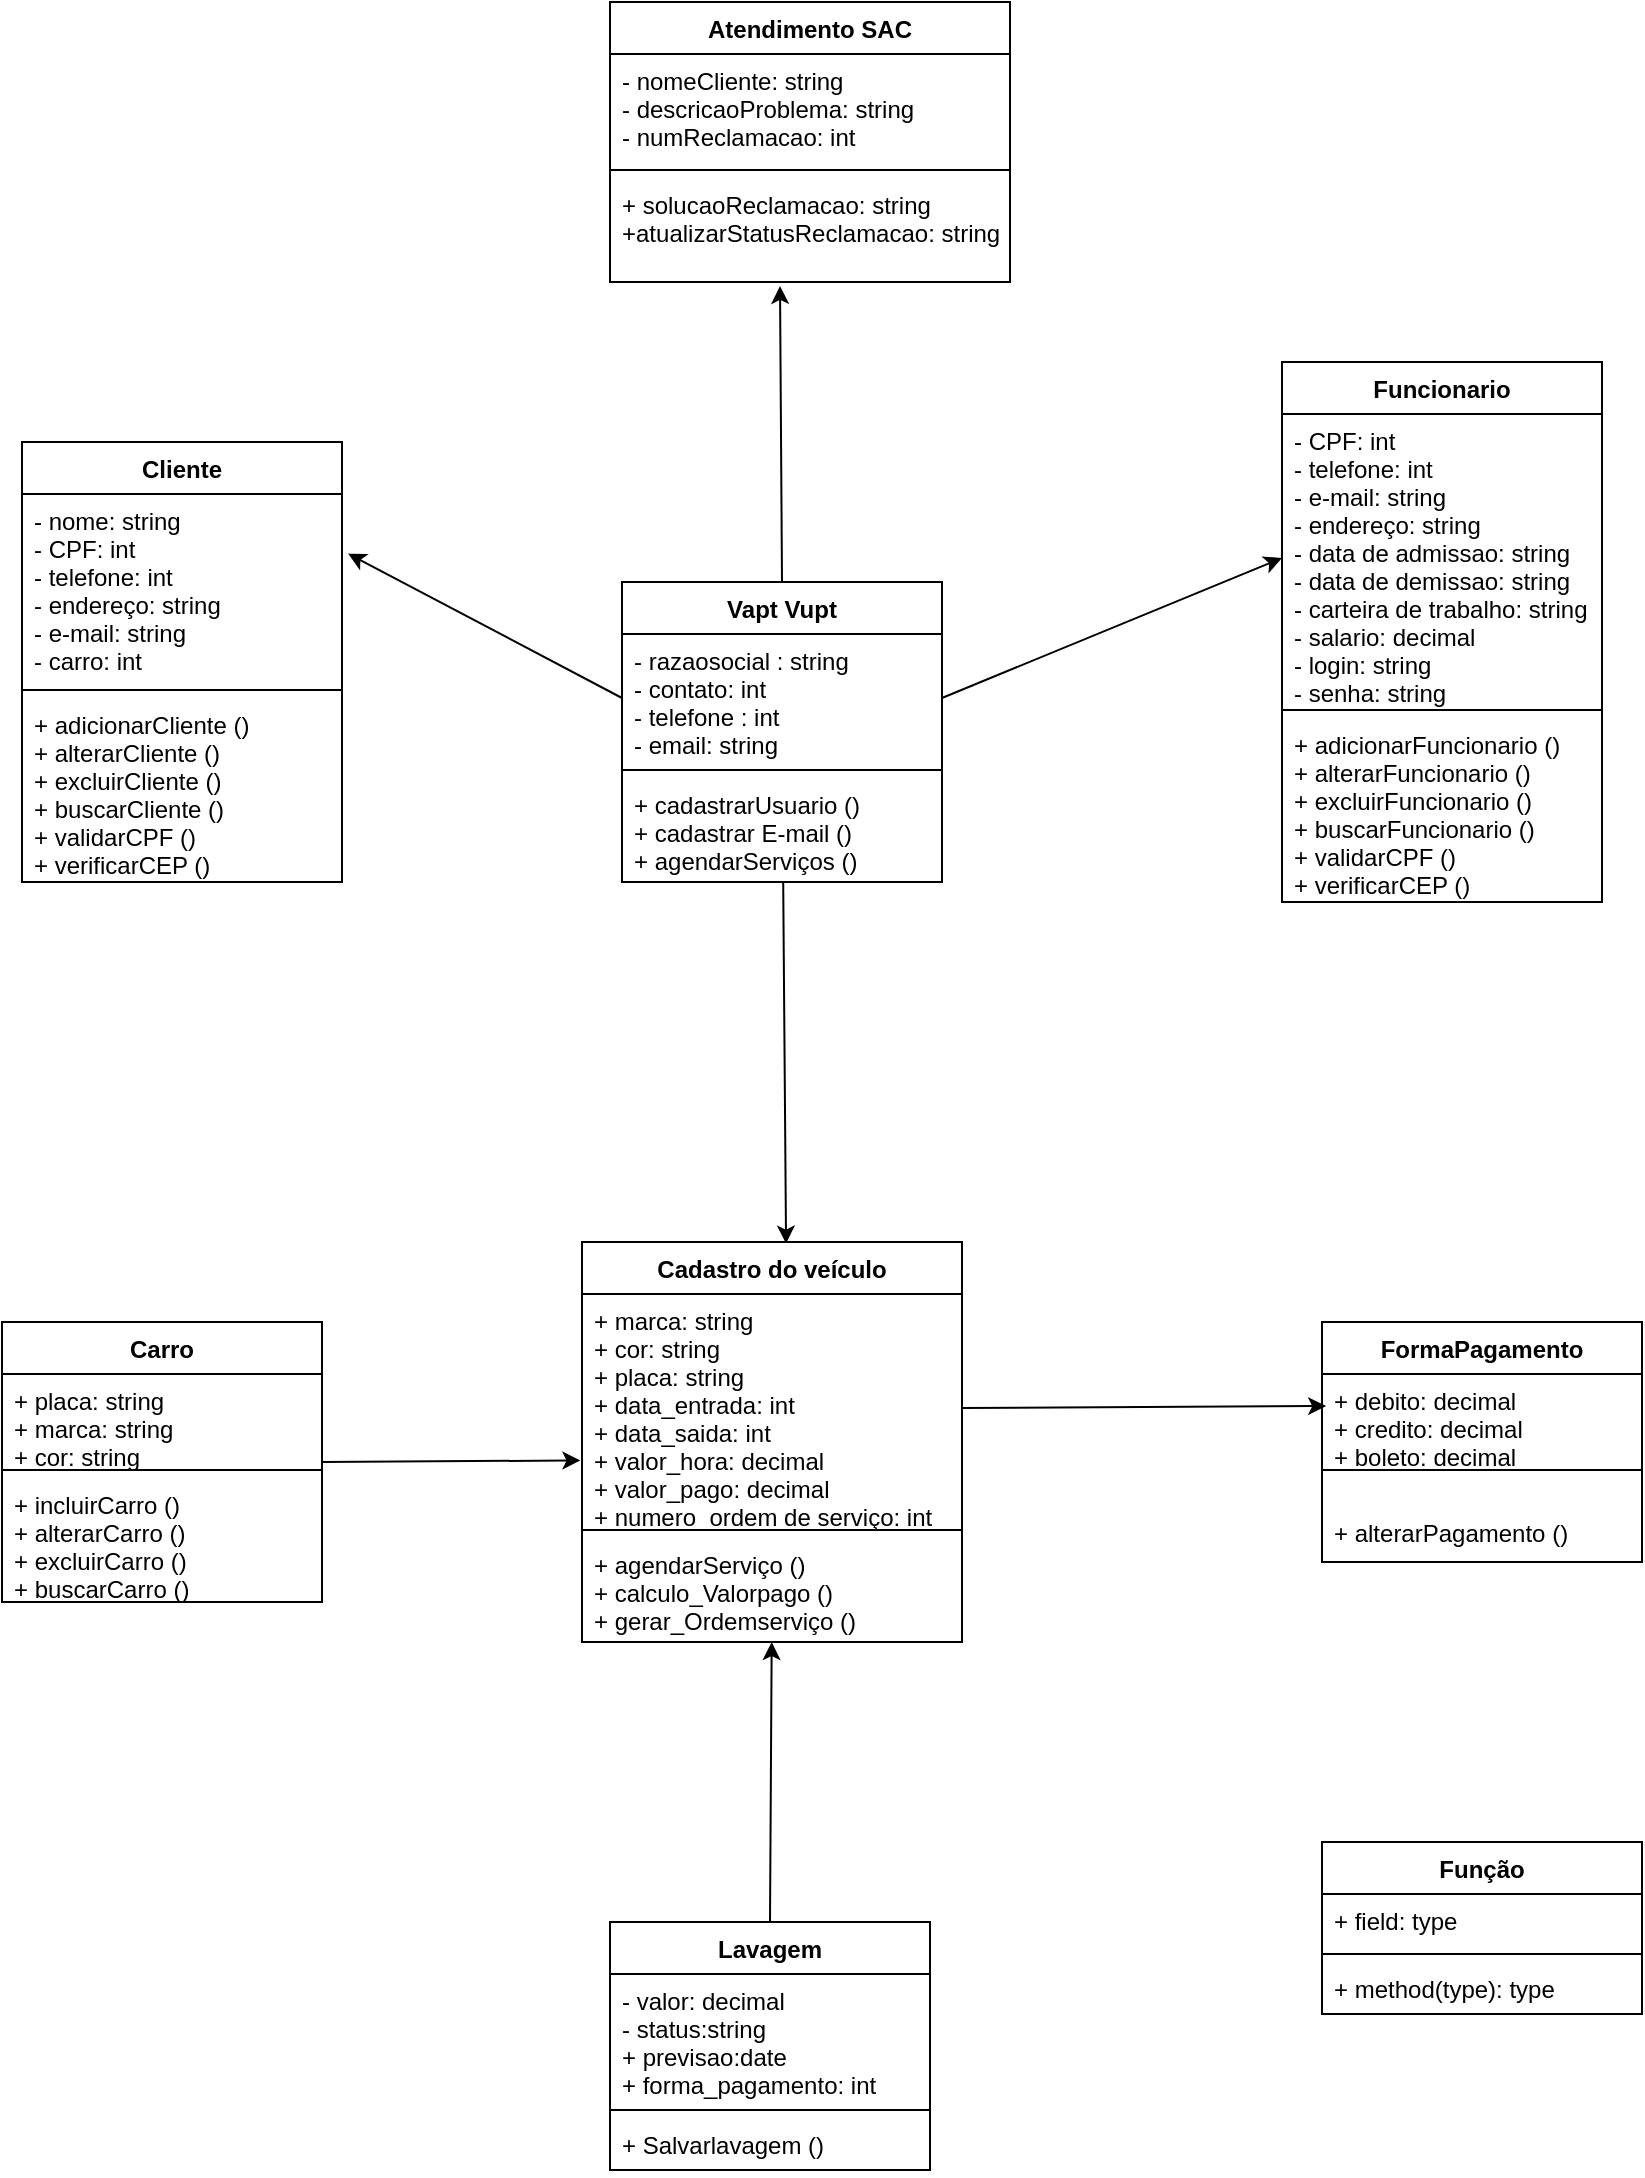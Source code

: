 <mxfile version="13.7.9" type="github">
  <diagram id="C5RBs43oDa-KdzZeNtuy" name="Page-1">
    <mxGraphModel dx="1848" dy="1698" grid="1" gridSize="10" guides="1" tooltips="1" connect="1" arrows="1" fold="1" page="1" pageScale="1" pageWidth="827" pageHeight="1169" math="0" shadow="0">
      <root>
        <mxCell id="WIyWlLk6GJQsqaUBKTNV-0" />
        <mxCell id="WIyWlLk6GJQsqaUBKTNV-1" parent="WIyWlLk6GJQsqaUBKTNV-0" />
        <mxCell id="Ki4WGWcrXDJ5YBPxNS_K-37" style="edgeStyle=none;rounded=0;orthogonalLoop=1;jettySize=auto;html=1;entryX=0.537;entryY=0.004;entryDx=0;entryDy=0;entryPerimeter=0;" edge="1" parent="WIyWlLk6GJQsqaUBKTNV-1" source="Ki4WGWcrXDJ5YBPxNS_K-0" target="Ki4WGWcrXDJ5YBPxNS_K-32">
          <mxGeometry relative="1" as="geometry" />
        </mxCell>
        <mxCell id="Ki4WGWcrXDJ5YBPxNS_K-83" style="edgeStyle=none;rounded=0;orthogonalLoop=1;jettySize=auto;html=1;exitX=0.5;exitY=0;exitDx=0;exitDy=0;entryX=0.425;entryY=1.038;entryDx=0;entryDy=0;entryPerimeter=0;" edge="1" parent="WIyWlLk6GJQsqaUBKTNV-1" source="Ki4WGWcrXDJ5YBPxNS_K-0" target="Ki4WGWcrXDJ5YBPxNS_K-66">
          <mxGeometry relative="1" as="geometry" />
        </mxCell>
        <mxCell id="Ki4WGWcrXDJ5YBPxNS_K-0" value="Vapt Vupt" style="swimlane;fontStyle=1;align=center;verticalAlign=top;childLayout=stackLayout;horizontal=1;startSize=26;horizontalStack=0;resizeParent=1;resizeParentMax=0;resizeLast=0;collapsible=1;marginBottom=0;" vertex="1" parent="WIyWlLk6GJQsqaUBKTNV-1">
          <mxGeometry x="220" y="70" width="160" height="150" as="geometry">
            <mxRectangle x="230" y="180" width="100" height="26" as="alternateBounds" />
          </mxGeometry>
        </mxCell>
        <mxCell id="Ki4WGWcrXDJ5YBPxNS_K-1" value="- razaosocial : string&#xa;- contato: int&#xa;- telefone : int&#xa;- email: string" style="text;strokeColor=none;fillColor=none;align=left;verticalAlign=top;spacingLeft=4;spacingRight=4;overflow=hidden;rotatable=0;points=[[0,0.5],[1,0.5]];portConstraint=eastwest;" vertex="1" parent="Ki4WGWcrXDJ5YBPxNS_K-0">
          <mxGeometry y="26" width="160" height="64" as="geometry" />
        </mxCell>
        <mxCell id="Ki4WGWcrXDJ5YBPxNS_K-2" value="" style="line;strokeWidth=1;fillColor=none;align=left;verticalAlign=middle;spacingTop=-1;spacingLeft=3;spacingRight=3;rotatable=0;labelPosition=right;points=[];portConstraint=eastwest;" vertex="1" parent="Ki4WGWcrXDJ5YBPxNS_K-0">
          <mxGeometry y="90" width="160" height="8" as="geometry" />
        </mxCell>
        <mxCell id="Ki4WGWcrXDJ5YBPxNS_K-3" value="+ cadastrarUsuario ()&#xa;+ cadastrar E-mail ()&#xa;+ agendarServiços ()" style="text;strokeColor=none;fillColor=none;align=left;verticalAlign=top;spacingLeft=4;spacingRight=4;overflow=hidden;rotatable=0;points=[[0,0.5],[1,0.5]];portConstraint=eastwest;" vertex="1" parent="Ki4WGWcrXDJ5YBPxNS_K-0">
          <mxGeometry y="98" width="160" height="52" as="geometry" />
        </mxCell>
        <mxCell id="Ki4WGWcrXDJ5YBPxNS_K-21" style="edgeStyle=none;rounded=0;orthogonalLoop=1;jettySize=auto;html=1;exitX=0;exitY=0.5;exitDx=0;exitDy=0;entryX=1.019;entryY=0.317;entryDx=0;entryDy=0;entryPerimeter=0;" edge="1" parent="WIyWlLk6GJQsqaUBKTNV-1" source="Ki4WGWcrXDJ5YBPxNS_K-1" target="Ki4WGWcrXDJ5YBPxNS_K-17">
          <mxGeometry relative="1" as="geometry" />
        </mxCell>
        <mxCell id="Ki4WGWcrXDJ5YBPxNS_K-23" style="edgeStyle=none;rounded=0;orthogonalLoop=1;jettySize=auto;html=1;exitX=1;exitY=0.5;exitDx=0;exitDy=0;entryX=0;entryY=0.5;entryDx=0;entryDy=0;" edge="1" parent="WIyWlLk6GJQsqaUBKTNV-1" source="Ki4WGWcrXDJ5YBPxNS_K-1" target="Ki4WGWcrXDJ5YBPxNS_K-5">
          <mxGeometry relative="1" as="geometry" />
        </mxCell>
        <mxCell id="Ki4WGWcrXDJ5YBPxNS_K-55" style="edgeStyle=none;rounded=0;orthogonalLoop=1;jettySize=auto;html=1;exitX=0.5;exitY=0;exitDx=0;exitDy=0;" edge="1" parent="WIyWlLk6GJQsqaUBKTNV-1" source="Ki4WGWcrXDJ5YBPxNS_K-51" target="Ki4WGWcrXDJ5YBPxNS_K-35">
          <mxGeometry relative="1" as="geometry" />
        </mxCell>
        <mxCell id="Ki4WGWcrXDJ5YBPxNS_K-57" style="edgeStyle=none;rounded=0;orthogonalLoop=1;jettySize=auto;html=1;exitX=1;exitY=0.5;exitDx=0;exitDy=0;entryX=-0.004;entryY=0.73;entryDx=0;entryDy=0;entryPerimeter=0;" edge="1" parent="WIyWlLk6GJQsqaUBKTNV-1" source="Ki4WGWcrXDJ5YBPxNS_K-8" target="Ki4WGWcrXDJ5YBPxNS_K-33">
          <mxGeometry relative="1" as="geometry" />
        </mxCell>
        <mxCell id="Ki4WGWcrXDJ5YBPxNS_K-8" value="Carro" style="swimlane;fontStyle=1;align=center;verticalAlign=top;childLayout=stackLayout;horizontal=1;startSize=26;horizontalStack=0;resizeParent=1;resizeParentMax=0;resizeLast=0;collapsible=1;marginBottom=0;" vertex="1" parent="WIyWlLk6GJQsqaUBKTNV-1">
          <mxGeometry x="-90" y="440" width="160" height="140" as="geometry" />
        </mxCell>
        <mxCell id="Ki4WGWcrXDJ5YBPxNS_K-9" value="+ placa: string&#xa;+ marca: string&#xa;+ cor: string" style="text;strokeColor=none;fillColor=none;align=left;verticalAlign=top;spacingLeft=4;spacingRight=4;overflow=hidden;rotatable=0;points=[[0,0.5],[1,0.5]];portConstraint=eastwest;" vertex="1" parent="Ki4WGWcrXDJ5YBPxNS_K-8">
          <mxGeometry y="26" width="160" height="44" as="geometry" />
        </mxCell>
        <mxCell id="Ki4WGWcrXDJ5YBPxNS_K-10" value="" style="line;strokeWidth=1;fillColor=none;align=left;verticalAlign=middle;spacingTop=-1;spacingLeft=3;spacingRight=3;rotatable=0;labelPosition=right;points=[];portConstraint=eastwest;" vertex="1" parent="Ki4WGWcrXDJ5YBPxNS_K-8">
          <mxGeometry y="70" width="160" height="8" as="geometry" />
        </mxCell>
        <mxCell id="Ki4WGWcrXDJ5YBPxNS_K-11" value="+ incluirCarro ()&#xa;+ alterarCarro ()&#xa;+ excluirCarro ()&#xa;+ buscarCarro ()&#xa;" style="text;strokeColor=none;fillColor=none;align=left;verticalAlign=top;spacingLeft=4;spacingRight=4;overflow=hidden;rotatable=0;points=[[0,0.5],[1,0.5]];portConstraint=eastwest;" vertex="1" parent="Ki4WGWcrXDJ5YBPxNS_K-8">
          <mxGeometry y="78" width="160" height="62" as="geometry" />
        </mxCell>
        <mxCell id="Ki4WGWcrXDJ5YBPxNS_K-32" value="Cadastro do veículo" style="swimlane;fontStyle=1;align=center;verticalAlign=top;childLayout=stackLayout;horizontal=1;startSize=26;horizontalStack=0;resizeParent=1;resizeParentMax=0;resizeLast=0;collapsible=1;marginBottom=0;" vertex="1" parent="WIyWlLk6GJQsqaUBKTNV-1">
          <mxGeometry x="200" y="400" width="190" height="200" as="geometry" />
        </mxCell>
        <mxCell id="Ki4WGWcrXDJ5YBPxNS_K-33" value="+ marca: string&#xa;+ cor: string&#xa;+ placa: string&#xa;+ data_entrada: int&#xa;+ data_saida: int&#xa;+ valor_hora: decimal&#xa;+ valor_pago: decimal&#xa;+ numero_ordem de serviço: int" style="text;strokeColor=none;fillColor=none;align=left;verticalAlign=top;spacingLeft=4;spacingRight=4;overflow=hidden;rotatable=0;points=[[0,0.5],[1,0.5]];portConstraint=eastwest;" vertex="1" parent="Ki4WGWcrXDJ5YBPxNS_K-32">
          <mxGeometry y="26" width="190" height="114" as="geometry" />
        </mxCell>
        <mxCell id="Ki4WGWcrXDJ5YBPxNS_K-34" value="" style="line;strokeWidth=1;fillColor=none;align=left;verticalAlign=middle;spacingTop=-1;spacingLeft=3;spacingRight=3;rotatable=0;labelPosition=right;points=[];portConstraint=eastwest;" vertex="1" parent="Ki4WGWcrXDJ5YBPxNS_K-32">
          <mxGeometry y="140" width="190" height="8" as="geometry" />
        </mxCell>
        <mxCell id="Ki4WGWcrXDJ5YBPxNS_K-35" value="+ agendarServiço ()&#xa;+ calculo_Valorpago ()&#xa;+ gerar_Ordemserviço ()&#xa;" style="text;strokeColor=none;fillColor=none;align=left;verticalAlign=top;spacingLeft=4;spacingRight=4;overflow=hidden;rotatable=0;points=[[0,0.5],[1,0.5]];portConstraint=eastwest;" vertex="1" parent="Ki4WGWcrXDJ5YBPxNS_K-32">
          <mxGeometry y="148" width="190" height="52" as="geometry" />
        </mxCell>
        <mxCell id="Ki4WGWcrXDJ5YBPxNS_K-70" value="FormaPagamento" style="swimlane;fontStyle=1;align=center;verticalAlign=top;childLayout=stackLayout;horizontal=1;startSize=26;horizontalStack=0;resizeParent=1;resizeParentMax=0;resizeLast=0;collapsible=1;marginBottom=0;" vertex="1" parent="WIyWlLk6GJQsqaUBKTNV-1">
          <mxGeometry x="570" y="440" width="160" height="120" as="geometry" />
        </mxCell>
        <mxCell id="Ki4WGWcrXDJ5YBPxNS_K-71" value="+ debito: decimal&#xa;+ credito: decimal&#xa;+ boleto: decimal" style="text;strokeColor=none;fillColor=none;align=left;verticalAlign=top;spacingLeft=4;spacingRight=4;overflow=hidden;rotatable=0;points=[[0,0.5],[1,0.5]];portConstraint=eastwest;" vertex="1" parent="Ki4WGWcrXDJ5YBPxNS_K-70">
          <mxGeometry y="26" width="160" height="44" as="geometry" />
        </mxCell>
        <mxCell id="Ki4WGWcrXDJ5YBPxNS_K-72" value="" style="line;strokeWidth=1;fillColor=none;align=left;verticalAlign=middle;spacingTop=-1;spacingLeft=3;spacingRight=3;rotatable=0;labelPosition=right;points=[];portConstraint=eastwest;" vertex="1" parent="Ki4WGWcrXDJ5YBPxNS_K-70">
          <mxGeometry y="70" width="160" height="8" as="geometry" />
        </mxCell>
        <mxCell id="Ki4WGWcrXDJ5YBPxNS_K-73" value="&#xa;+ alterarPagamento ()&#xa;&#xa;" style="text;strokeColor=none;fillColor=none;align=left;verticalAlign=top;spacingLeft=4;spacingRight=4;overflow=hidden;rotatable=0;points=[[0,0.5],[1,0.5]];portConstraint=eastwest;" vertex="1" parent="Ki4WGWcrXDJ5YBPxNS_K-70">
          <mxGeometry y="78" width="160" height="42" as="geometry" />
        </mxCell>
        <mxCell id="Ki4WGWcrXDJ5YBPxNS_K-74" value="Função" style="swimlane;fontStyle=1;align=center;verticalAlign=top;childLayout=stackLayout;horizontal=1;startSize=26;horizontalStack=0;resizeParent=1;resizeParentMax=0;resizeLast=0;collapsible=1;marginBottom=0;" vertex="1" parent="WIyWlLk6GJQsqaUBKTNV-1">
          <mxGeometry x="570" y="700" width="160" height="86" as="geometry" />
        </mxCell>
        <mxCell id="Ki4WGWcrXDJ5YBPxNS_K-75" value="+ field: type" style="text;strokeColor=none;fillColor=none;align=left;verticalAlign=top;spacingLeft=4;spacingRight=4;overflow=hidden;rotatable=0;points=[[0,0.5],[1,0.5]];portConstraint=eastwest;" vertex="1" parent="Ki4WGWcrXDJ5YBPxNS_K-74">
          <mxGeometry y="26" width="160" height="26" as="geometry" />
        </mxCell>
        <mxCell id="Ki4WGWcrXDJ5YBPxNS_K-76" value="" style="line;strokeWidth=1;fillColor=none;align=left;verticalAlign=middle;spacingTop=-1;spacingLeft=3;spacingRight=3;rotatable=0;labelPosition=right;points=[];portConstraint=eastwest;" vertex="1" parent="Ki4WGWcrXDJ5YBPxNS_K-74">
          <mxGeometry y="52" width="160" height="8" as="geometry" />
        </mxCell>
        <mxCell id="Ki4WGWcrXDJ5YBPxNS_K-77" value="+ method(type): type" style="text;strokeColor=none;fillColor=none;align=left;verticalAlign=top;spacingLeft=4;spacingRight=4;overflow=hidden;rotatable=0;points=[[0,0.5],[1,0.5]];portConstraint=eastwest;" vertex="1" parent="Ki4WGWcrXDJ5YBPxNS_K-74">
          <mxGeometry y="60" width="160" height="26" as="geometry" />
        </mxCell>
        <mxCell id="Ki4WGWcrXDJ5YBPxNS_K-82" style="edgeStyle=none;rounded=0;orthogonalLoop=1;jettySize=auto;html=1;exitX=1;exitY=0.5;exitDx=0;exitDy=0;entryX=0.013;entryY=0.364;entryDx=0;entryDy=0;entryPerimeter=0;" edge="1" parent="WIyWlLk6GJQsqaUBKTNV-1" source="Ki4WGWcrXDJ5YBPxNS_K-33" target="Ki4WGWcrXDJ5YBPxNS_K-71">
          <mxGeometry relative="1" as="geometry" />
        </mxCell>
        <mxCell id="Ki4WGWcrXDJ5YBPxNS_K-4" value="Funcionario" style="swimlane;fontStyle=1;align=center;verticalAlign=top;childLayout=stackLayout;horizontal=1;startSize=26;horizontalStack=0;resizeParent=1;resizeParentMax=0;resizeLast=0;collapsible=1;marginBottom=0;" vertex="1" parent="WIyWlLk6GJQsqaUBKTNV-1">
          <mxGeometry x="550" y="-40" width="160" height="270" as="geometry" />
        </mxCell>
        <mxCell id="Ki4WGWcrXDJ5YBPxNS_K-5" value="- CPF: int&#xa;- telefone: int&#xa;- e-mail: string&#xa;- endereço: string&#xa;- data de admissao: string&#xa;- data de demissao: string&#xa;- carteira de trabalho: string&#xa;- salario: decimal&#xa;- login: string&#xa;- senha: string" style="text;strokeColor=none;fillColor=none;align=left;verticalAlign=top;spacingLeft=4;spacingRight=4;overflow=hidden;rotatable=0;points=[[0,0.5],[1,0.5]];portConstraint=eastwest;" vertex="1" parent="Ki4WGWcrXDJ5YBPxNS_K-4">
          <mxGeometry y="26" width="160" height="144" as="geometry" />
        </mxCell>
        <mxCell id="Ki4WGWcrXDJ5YBPxNS_K-6" value="" style="line;strokeWidth=1;fillColor=none;align=left;verticalAlign=middle;spacingTop=-1;spacingLeft=3;spacingRight=3;rotatable=0;labelPosition=right;points=[];portConstraint=eastwest;" vertex="1" parent="Ki4WGWcrXDJ5YBPxNS_K-4">
          <mxGeometry y="170" width="160" height="8" as="geometry" />
        </mxCell>
        <mxCell id="Ki4WGWcrXDJ5YBPxNS_K-7" value="+ adicionarFuncionario ()&#xa;+ alterarFuncionario ()&#xa;+ excluirFuncionario ()&#xa;+ buscarFuncionario ()&#xa;+ validarCPF ()&#xa;+ verificarCEP ()" style="text;strokeColor=none;fillColor=none;align=left;verticalAlign=top;spacingLeft=4;spacingRight=4;overflow=hidden;rotatable=0;points=[[0,0.5],[1,0.5]];portConstraint=eastwest;" vertex="1" parent="Ki4WGWcrXDJ5YBPxNS_K-4">
          <mxGeometry y="178" width="160" height="92" as="geometry" />
        </mxCell>
        <mxCell id="Ki4WGWcrXDJ5YBPxNS_K-16" value="Cliente" style="swimlane;fontStyle=1;align=center;verticalAlign=top;childLayout=stackLayout;horizontal=1;startSize=26;horizontalStack=0;resizeParent=1;resizeParentMax=0;resizeLast=0;collapsible=1;marginBottom=0;" vertex="1" parent="WIyWlLk6GJQsqaUBKTNV-1">
          <mxGeometry x="-80" width="160" height="220" as="geometry" />
        </mxCell>
        <mxCell id="Ki4WGWcrXDJ5YBPxNS_K-17" value="- nome: string&#xa;- CPF: int&#xa;- telefone: int&#xa;- endereço: string&#xa;- e-mail: string&#xa;- carro: int" style="text;strokeColor=none;fillColor=none;align=left;verticalAlign=top;spacingLeft=4;spacingRight=4;overflow=hidden;rotatable=0;points=[[0,0.5],[1,0.5]];portConstraint=eastwest;" vertex="1" parent="Ki4WGWcrXDJ5YBPxNS_K-16">
          <mxGeometry y="26" width="160" height="94" as="geometry" />
        </mxCell>
        <mxCell id="Ki4WGWcrXDJ5YBPxNS_K-18" value="" style="line;strokeWidth=1;fillColor=none;align=left;verticalAlign=middle;spacingTop=-1;spacingLeft=3;spacingRight=3;rotatable=0;labelPosition=right;points=[];portConstraint=eastwest;" vertex="1" parent="Ki4WGWcrXDJ5YBPxNS_K-16">
          <mxGeometry y="120" width="160" height="8" as="geometry" />
        </mxCell>
        <mxCell id="Ki4WGWcrXDJ5YBPxNS_K-19" value="+ adicionarCliente ()&#xa;+ alterarCliente ()&#xa;+ excluirCliente ()&#xa;+ buscarCliente ()&#xa;+ validarCPF ()&#xa;+ verificarCEP ()" style="text;strokeColor=none;fillColor=none;align=left;verticalAlign=top;spacingLeft=4;spacingRight=4;overflow=hidden;rotatable=0;points=[[0,0.5],[1,0.5]];portConstraint=eastwest;" vertex="1" parent="Ki4WGWcrXDJ5YBPxNS_K-16">
          <mxGeometry y="128" width="160" height="92" as="geometry" />
        </mxCell>
        <mxCell id="Ki4WGWcrXDJ5YBPxNS_K-63" value="Atendimento SAC" style="swimlane;fontStyle=1;align=center;verticalAlign=top;childLayout=stackLayout;horizontal=1;startSize=26;horizontalStack=0;resizeParent=1;resizeParentMax=0;resizeLast=0;collapsible=1;marginBottom=0;" vertex="1" parent="WIyWlLk6GJQsqaUBKTNV-1">
          <mxGeometry x="214" y="-220" width="200" height="140" as="geometry" />
        </mxCell>
        <mxCell id="Ki4WGWcrXDJ5YBPxNS_K-64" value="- nomeCliente: string&#xa;- descricaoProblema: string&#xa;- numReclamacao: int" style="text;strokeColor=none;fillColor=none;align=left;verticalAlign=top;spacingLeft=4;spacingRight=4;overflow=hidden;rotatable=0;points=[[0,0.5],[1,0.5]];portConstraint=eastwest;" vertex="1" parent="Ki4WGWcrXDJ5YBPxNS_K-63">
          <mxGeometry y="26" width="200" height="54" as="geometry" />
        </mxCell>
        <mxCell id="Ki4WGWcrXDJ5YBPxNS_K-65" value="" style="line;strokeWidth=1;fillColor=none;align=left;verticalAlign=middle;spacingTop=-1;spacingLeft=3;spacingRight=3;rotatable=0;labelPosition=right;points=[];portConstraint=eastwest;" vertex="1" parent="Ki4WGWcrXDJ5YBPxNS_K-63">
          <mxGeometry y="80" width="200" height="8" as="geometry" />
        </mxCell>
        <mxCell id="Ki4WGWcrXDJ5YBPxNS_K-66" value="+ solucaoReclamacao: string&#xa;+atualizarStatusReclamacao: string" style="text;strokeColor=none;fillColor=none;align=left;verticalAlign=top;spacingLeft=4;spacingRight=4;overflow=hidden;rotatable=0;points=[[0,0.5],[1,0.5]];portConstraint=eastwest;" vertex="1" parent="Ki4WGWcrXDJ5YBPxNS_K-63">
          <mxGeometry y="88" width="200" height="52" as="geometry" />
        </mxCell>
        <mxCell id="Ki4WGWcrXDJ5YBPxNS_K-51" value="Lavagem" style="swimlane;fontStyle=1;align=center;verticalAlign=top;childLayout=stackLayout;horizontal=1;startSize=26;horizontalStack=0;resizeParent=1;resizeParentMax=0;resizeLast=0;collapsible=1;marginBottom=0;" vertex="1" parent="WIyWlLk6GJQsqaUBKTNV-1">
          <mxGeometry x="214" y="740" width="160" height="124" as="geometry" />
        </mxCell>
        <mxCell id="Ki4WGWcrXDJ5YBPxNS_K-52" value="- valor: decimal&#xa;- status:string&#xa;+ previsao:date&#xa;+ forma_pagamento: int&#xa;" style="text;strokeColor=none;fillColor=none;align=left;verticalAlign=top;spacingLeft=4;spacingRight=4;overflow=hidden;rotatable=0;points=[[0,0.5],[1,0.5]];portConstraint=eastwest;" vertex="1" parent="Ki4WGWcrXDJ5YBPxNS_K-51">
          <mxGeometry y="26" width="160" height="64" as="geometry" />
        </mxCell>
        <mxCell id="Ki4WGWcrXDJ5YBPxNS_K-53" value="" style="line;strokeWidth=1;fillColor=none;align=left;verticalAlign=middle;spacingTop=-1;spacingLeft=3;spacingRight=3;rotatable=0;labelPosition=right;points=[];portConstraint=eastwest;" vertex="1" parent="Ki4WGWcrXDJ5YBPxNS_K-51">
          <mxGeometry y="90" width="160" height="8" as="geometry" />
        </mxCell>
        <mxCell id="Ki4WGWcrXDJ5YBPxNS_K-54" value="+ Salvarlavagem ()" style="text;strokeColor=none;fillColor=none;align=left;verticalAlign=top;spacingLeft=4;spacingRight=4;overflow=hidden;rotatable=0;points=[[0,0.5],[1,0.5]];portConstraint=eastwest;" vertex="1" parent="Ki4WGWcrXDJ5YBPxNS_K-51">
          <mxGeometry y="98" width="160" height="26" as="geometry" />
        </mxCell>
      </root>
    </mxGraphModel>
  </diagram>
</mxfile>
